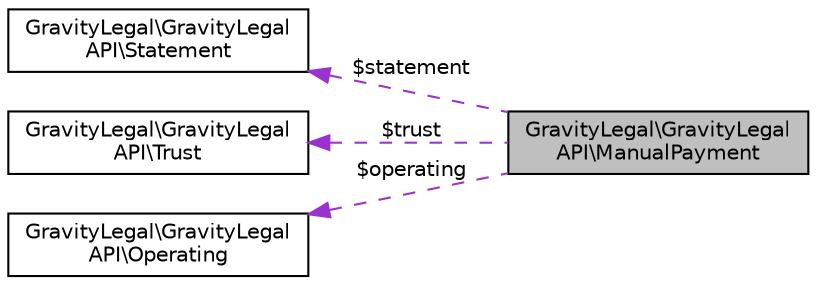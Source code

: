 digraph "GravityLegal\GravityLegalAPI\ManualPayment"
{
 // LATEX_PDF_SIZE
  edge [fontname="Helvetica",fontsize="10",labelfontname="Helvetica",labelfontsize="10"];
  node [fontname="Helvetica",fontsize="10",shape=record];
  rankdir="LR";
  Node1 [label="GravityLegal\\GravityLegal\lAPI\\ManualPayment",height=0.2,width=0.4,color="black", fillcolor="grey75", style="filled", fontcolor="black",tooltip=" "];
  Node2 -> Node1 [dir="back",color="darkorchid3",fontsize="10",style="dashed",label=" $statement" ,fontname="Helvetica"];
  Node2 [label="GravityLegal\\GravityLegal\lAPI\\Statement",height=0.2,width=0.4,color="black", fillcolor="white", style="filled",URL="$classGravityLegal_1_1GravityLegalAPI_1_1Statement.html",tooltip=" "];
  Node3 -> Node1 [dir="back",color="darkorchid3",fontsize="10",style="dashed",label=" $trust" ,fontname="Helvetica"];
  Node3 [label="GravityLegal\\GravityLegal\lAPI\\Trust",height=0.2,width=0.4,color="black", fillcolor="white", style="filled",URL="$classGravityLegal_1_1GravityLegalAPI_1_1Trust.html",tooltip=" "];
  Node4 -> Node1 [dir="back",color="darkorchid3",fontsize="10",style="dashed",label=" $operating" ,fontname="Helvetica"];
  Node4 [label="GravityLegal\\GravityLegal\lAPI\\Operating",height=0.2,width=0.4,color="black", fillcolor="white", style="filled",URL="$classGravityLegal_1_1GravityLegalAPI_1_1Operating.html",tooltip=" "];
}
